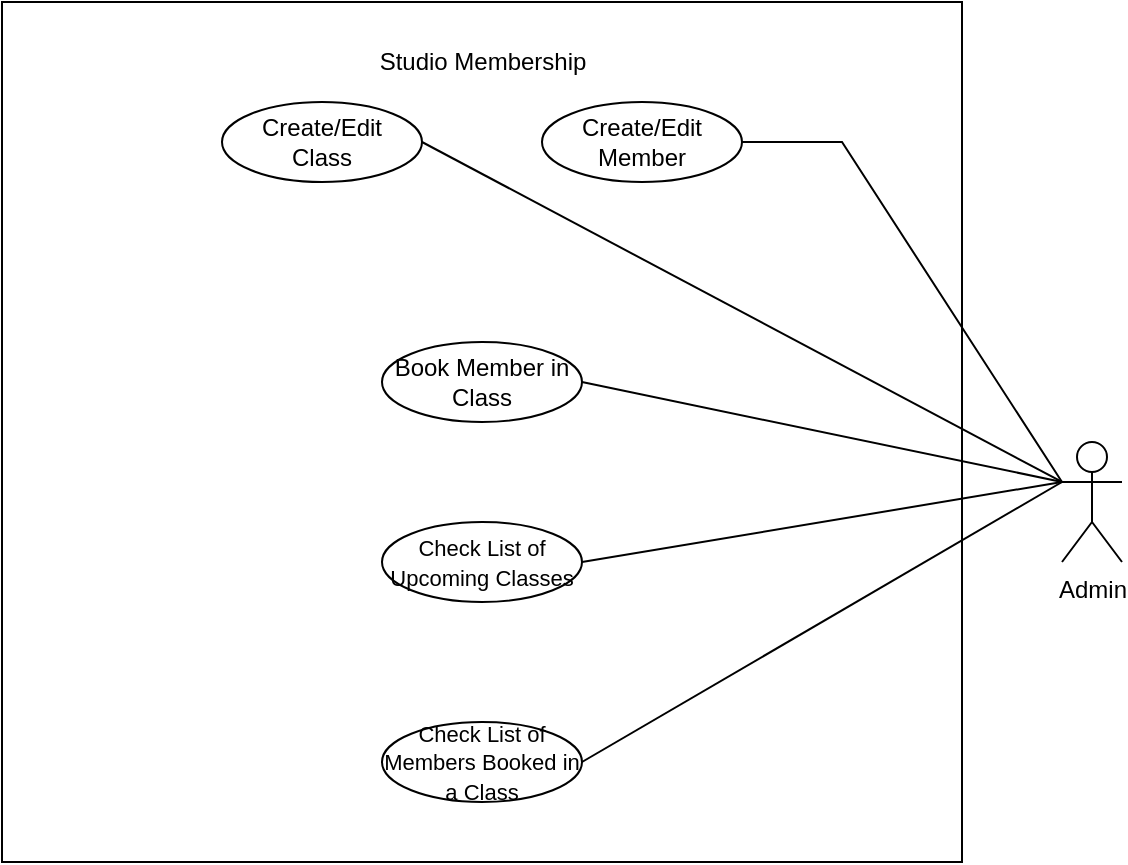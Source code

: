 <mxfile version="14.5.1" type="device"><diagram id="mkaOkY9EfvurNOrKgDde" name="Page-1"><mxGraphModel dx="1186" dy="672" grid="1" gridSize="10" guides="1" tooltips="1" connect="1" arrows="1" fold="1" page="1" pageScale="1" pageWidth="827" pageHeight="1169" math="0" shadow="0"><root><mxCell id="0"/><mxCell id="1" parent="0"/><mxCell id="EN4CFJKTNfG4KVxVhg2h-3" value="" style="rounded=0;whiteSpace=wrap;html=1;" parent="1" vertex="1"><mxGeometry x="160" y="40" width="480" height="430" as="geometry"/></mxCell><mxCell id="EN4CFJKTNfG4KVxVhg2h-23" style="edgeStyle=none;orthogonalLoop=1;jettySize=auto;html=1;entryX=1;entryY=0.5;entryDx=0;entryDy=0;rounded=0;startArrow=none;startFill=0;endArrow=none;endFill=0;exitX=0;exitY=0.333;exitDx=0;exitDy=0;exitPerimeter=0;" parent="1" source="EN4CFJKTNfG4KVxVhg2h-7" target="EN4CFJKTNfG4KVxVhg2h-12" edge="1"><mxGeometry relative="1" as="geometry"><Array as="points"><mxPoint x="580" y="110"/></Array></mxGeometry></mxCell><mxCell id="EN4CFJKTNfG4KVxVhg2h-24" style="edgeStyle=none;rounded=0;orthogonalLoop=1;jettySize=auto;html=1;entryX=1;entryY=0.5;entryDx=0;entryDy=0;startArrow=none;startFill=0;endArrow=none;endFill=0;strokeColor=#000000;exitX=0;exitY=0.333;exitDx=0;exitDy=0;exitPerimeter=0;" parent="1" source="EN4CFJKTNfG4KVxVhg2h-7" target="EN4CFJKTNfG4KVxVhg2h-13" edge="1"><mxGeometry relative="1" as="geometry"><mxPoint x="690" y="200" as="sourcePoint"/><Array as="points"/></mxGeometry></mxCell><mxCell id="EN4CFJKTNfG4KVxVhg2h-36" style="edgeStyle=none;rounded=0;orthogonalLoop=1;jettySize=auto;html=1;startArrow=none;startFill=0;endArrow=none;endFill=0;strokeColor=#000000;exitX=0;exitY=0.333;exitDx=0;exitDy=0;exitPerimeter=0;entryX=1;entryY=0.5;entryDx=0;entryDy=0;" parent="1" source="EN4CFJKTNfG4KVxVhg2h-7" target="EN4CFJKTNfG4KVxVhg2h-11" edge="1"><mxGeometry relative="1" as="geometry"><mxPoint x="360" y="280" as="targetPoint"/></mxGeometry></mxCell><mxCell id="xoP9GLCJDAZ9Hnj0BdBs-1" style="rounded=0;orthogonalLoop=1;jettySize=auto;html=1;entryX=1;entryY=0.5;entryDx=0;entryDy=0;endArrow=none;endFill=0;" parent="1" target="EN4CFJKTNfG4KVxVhg2h-14" edge="1"><mxGeometry relative="1" as="geometry"><mxPoint x="690" y="280" as="sourcePoint"/></mxGeometry></mxCell><mxCell id="xoP9GLCJDAZ9Hnj0BdBs-2" style="edgeStyle=none;rounded=0;orthogonalLoop=1;jettySize=auto;html=1;entryX=1;entryY=0.5;entryDx=0;entryDy=0;endArrow=none;endFill=0;" parent="1" target="EN4CFJKTNfG4KVxVhg2h-15" edge="1"><mxGeometry relative="1" as="geometry"><mxPoint x="690" y="280" as="sourcePoint"/></mxGeometry></mxCell><mxCell id="EN4CFJKTNfG4KVxVhg2h-7" value="Admin" style="shape=umlActor;html=1;verticalLabelPosition=bottom;verticalAlign=top;align=center;" parent="1" vertex="1"><mxGeometry x="690" y="260" width="30" height="60" as="geometry"/></mxCell><mxCell id="EN4CFJKTNfG4KVxVhg2h-8" value="Studio Membership" style="text;html=1;resizable=0;autosize=1;align=center;verticalAlign=middle;points=[];fillColor=none;strokeColor=none;rounded=0;" parent="1" vertex="1"><mxGeometry x="340" y="60" width="120" height="20" as="geometry"/></mxCell><mxCell id="EN4CFJKTNfG4KVxVhg2h-11" value="Book Member in Class" style="ellipse;whiteSpace=wrap;html=1;" parent="1" vertex="1"><mxGeometry x="350" y="210" width="100" height="40" as="geometry"/></mxCell><mxCell id="EN4CFJKTNfG4KVxVhg2h-12" value="Create/Edit Member" style="ellipse;whiteSpace=wrap;html=1;" parent="1" vertex="1"><mxGeometry x="430" y="90" width="100" height="40" as="geometry"/></mxCell><mxCell id="EN4CFJKTNfG4KVxVhg2h-13" value="Create/Edit&lt;br&gt;Class" style="ellipse;whiteSpace=wrap;html=1;" parent="1" vertex="1"><mxGeometry x="270" y="90" width="100" height="40" as="geometry"/></mxCell><mxCell id="EN4CFJKTNfG4KVxVhg2h-14" value="&lt;font style=&quot;font-size: 11px&quot;&gt;Check List of Upcoming Classes&lt;/font&gt;" style="ellipse;whiteSpace=wrap;html=1;" parent="1" vertex="1"><mxGeometry x="350" y="300" width="100" height="40" as="geometry"/></mxCell><mxCell id="EN4CFJKTNfG4KVxVhg2h-15" value="&lt;font style=&quot;font-size: 11px&quot;&gt;Check List of Members Booked in a Class&lt;/font&gt;" style="ellipse;whiteSpace=wrap;html=1;" parent="1" vertex="1"><mxGeometry x="350" y="400" width="100" height="40" as="geometry"/></mxCell></root></mxGraphModel></diagram></mxfile>
